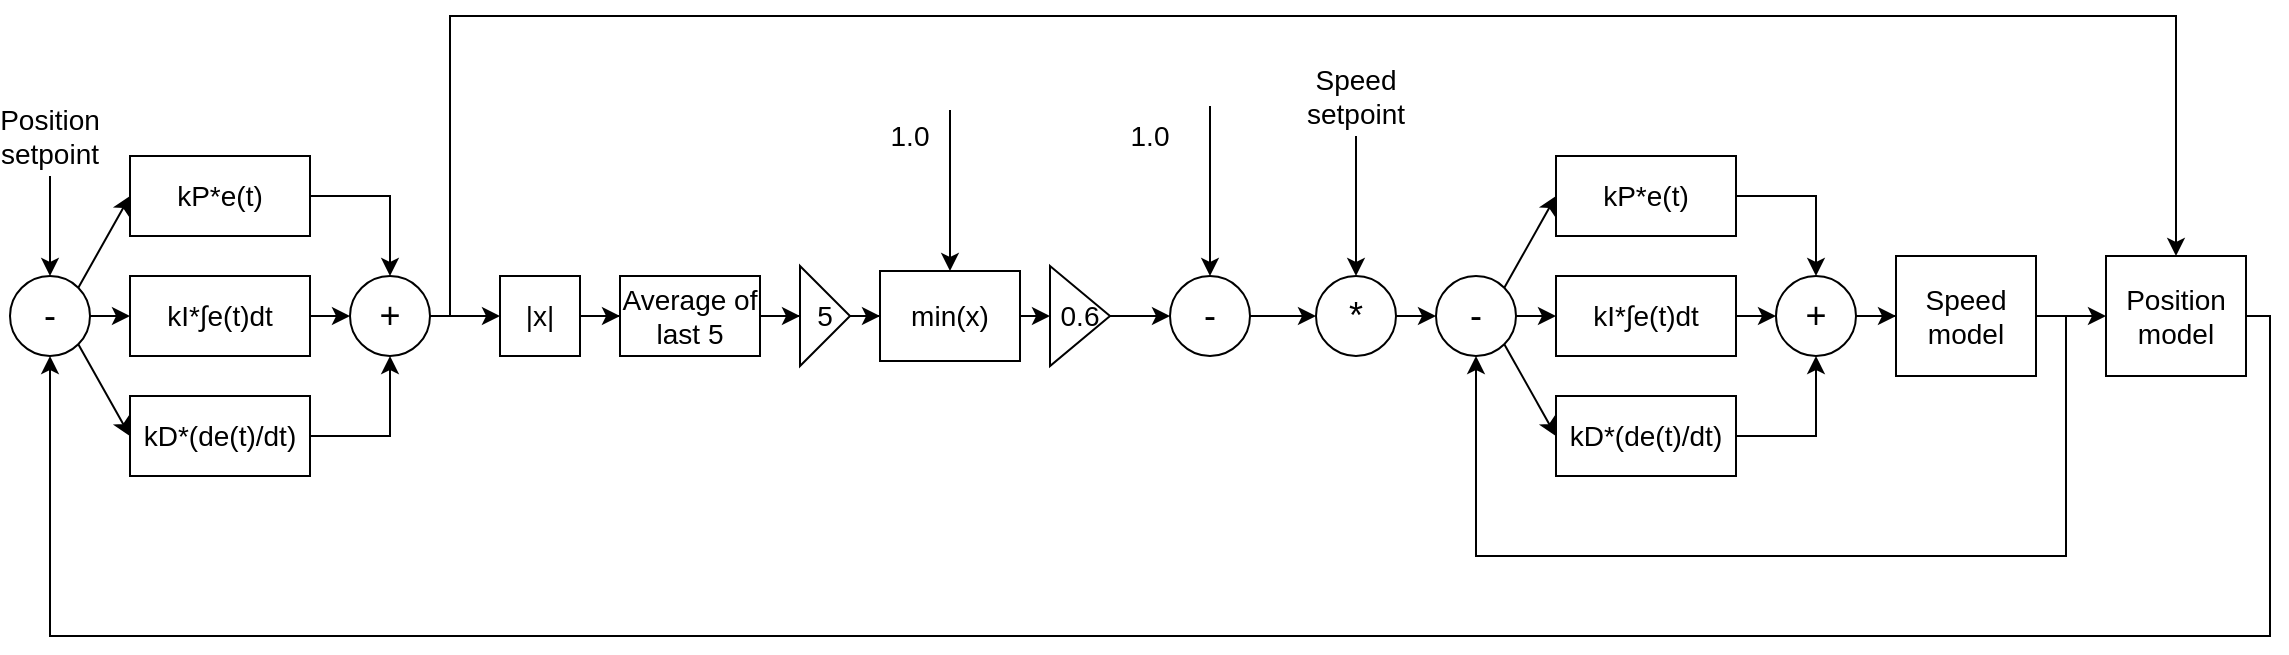 <mxfile version="11.3.0" type="device" pages="1"><diagram id="Rs4Fnhnnhc_Kfo-lZXYt" name="Page-1"><mxGraphModel dx="1408" dy="794" grid="1" gridSize="10" guides="1" tooltips="1" connect="1" arrows="1" fold="1" page="1" pageScale="1" pageWidth="1169" pageHeight="827" math="0" shadow="0"><root><mxCell id="0"/><mxCell id="1" parent="0"/><mxCell id="k39eWDqd-ZyoGI6UEi0E-3" value="&lt;font style=&quot;font-size: 14px&quot;&gt;&lt;span style=&quot;white-space: normal&quot;&gt;kI*&lt;/span&gt;&lt;span class=&quot;st&quot; style=&quot;white-space: normal&quot;&gt;∫&lt;/span&gt;&lt;span style=&quot;white-space: normal&quot;&gt;e(t)dt&lt;/span&gt;&lt;/font&gt;" style="rounded=0;whiteSpace=wrap;html=1;" vertex="1" parent="1"><mxGeometry x="160" y="180" width="90" height="40" as="geometry"/></mxCell><mxCell id="k39eWDqd-ZyoGI6UEi0E-4" value="&lt;span style=&quot;white-space: normal&quot;&gt;&lt;font style=&quot;font-size: 14px&quot;&gt;kP*e(t)&lt;/font&gt;&lt;/span&gt;" style="rounded=0;whiteSpace=wrap;html=1;" vertex="1" parent="1"><mxGeometry x="160" y="120" width="90" height="40" as="geometry"/></mxCell><mxCell id="k39eWDqd-ZyoGI6UEi0E-5" value="&lt;span style=&quot;white-space: normal&quot;&gt;&lt;font style=&quot;font-size: 14px&quot;&gt;kD*(de(t)/dt)&lt;/font&gt;&lt;/span&gt;" style="rounded=0;whiteSpace=wrap;html=1;" vertex="1" parent="1"><mxGeometry x="160" y="240" width="90" height="40" as="geometry"/></mxCell><mxCell id="k39eWDqd-ZyoGI6UEi0E-6" value="&lt;font style=&quot;font-size: 18px&quot;&gt;+&lt;/font&gt;" style="ellipse;whiteSpace=wrap;html=1;aspect=fixed;" vertex="1" parent="1"><mxGeometry x="270" y="180" width="40" height="40" as="geometry"/></mxCell><mxCell id="k39eWDqd-ZyoGI6UEi0E-7" value="" style="endArrow=classic;html=1;entryX=0;entryY=0.5;entryDx=0;entryDy=0;" edge="1" parent="1" source="k39eWDqd-ZyoGI6UEi0E-3" target="k39eWDqd-ZyoGI6UEi0E-6"><mxGeometry width="50" height="50" relative="1" as="geometry"><mxPoint x="180" y="350" as="sourcePoint"/><mxPoint x="230" y="300" as="targetPoint"/></mxGeometry></mxCell><mxCell id="k39eWDqd-ZyoGI6UEi0E-8" value="" style="endArrow=classic;html=1;entryX=0.5;entryY=0;entryDx=0;entryDy=0;exitX=1;exitY=0.5;exitDx=0;exitDy=0;rounded=0;" edge="1" parent="1" source="k39eWDqd-ZyoGI6UEi0E-4" target="k39eWDqd-ZyoGI6UEi0E-6"><mxGeometry width="50" height="50" relative="1" as="geometry"><mxPoint x="180" y="350" as="sourcePoint"/><mxPoint x="230" y="300" as="targetPoint"/><Array as="points"><mxPoint x="290" y="140"/></Array></mxGeometry></mxCell><mxCell id="k39eWDqd-ZyoGI6UEi0E-9" value="" style="endArrow=classic;html=1;entryX=0.5;entryY=1;entryDx=0;entryDy=0;exitX=1;exitY=0.5;exitDx=0;exitDy=0;rounded=0;" edge="1" parent="1" source="k39eWDqd-ZyoGI6UEi0E-5" target="k39eWDqd-ZyoGI6UEi0E-6"><mxGeometry width="50" height="50" relative="1" as="geometry"><mxPoint x="310" y="340" as="sourcePoint"/><mxPoint x="360" y="290" as="targetPoint"/><Array as="points"><mxPoint x="290" y="260"/></Array></mxGeometry></mxCell><mxCell id="k39eWDqd-ZyoGI6UEi0E-36" value="" style="edgeStyle=orthogonalEdgeStyle;rounded=0;orthogonalLoop=1;jettySize=auto;html=1;" edge="1" parent="1" source="k39eWDqd-ZyoGI6UEi0E-6" target="k39eWDqd-ZyoGI6UEi0E-35"><mxGeometry relative="1" as="geometry"><mxPoint x="325" y="200" as="sourcePoint"/></mxGeometry></mxCell><mxCell id="k39eWDqd-ZyoGI6UEi0E-13" value="&lt;font style=&quot;font-size: 18px&quot;&gt;-&lt;/font&gt;" style="ellipse;whiteSpace=wrap;html=1;aspect=fixed;" vertex="1" parent="1"><mxGeometry x="100" y="180" width="40" height="40" as="geometry"/></mxCell><mxCell id="k39eWDqd-ZyoGI6UEi0E-15" value="" style="endArrow=classic;html=1;entryX=0;entryY=0.5;entryDx=0;entryDy=0;exitX=1;exitY=0.5;exitDx=0;exitDy=0;" edge="1" parent="1" source="k39eWDqd-ZyoGI6UEi0E-13" target="k39eWDqd-ZyoGI6UEi0E-3"><mxGeometry width="50" height="50" relative="1" as="geometry"><mxPoint x="90" y="420" as="sourcePoint"/><mxPoint x="140" y="370" as="targetPoint"/></mxGeometry></mxCell><mxCell id="k39eWDqd-ZyoGI6UEi0E-16" value="" style="endArrow=classic;html=1;entryX=0;entryY=0.5;entryDx=0;entryDy=0;exitX=1;exitY=0;exitDx=0;exitDy=0;" edge="1" parent="1" source="k39eWDqd-ZyoGI6UEi0E-13" target="k39eWDqd-ZyoGI6UEi0E-4"><mxGeometry width="50" height="50" relative="1" as="geometry"><mxPoint x="90" y="420" as="sourcePoint"/><mxPoint x="140" y="370" as="targetPoint"/></mxGeometry></mxCell><mxCell id="k39eWDqd-ZyoGI6UEi0E-17" value="" style="endArrow=classic;html=1;entryX=0;entryY=0.5;entryDx=0;entryDy=0;exitX=1;exitY=1;exitDx=0;exitDy=0;" edge="1" parent="1" source="k39eWDqd-ZyoGI6UEi0E-13" target="k39eWDqd-ZyoGI6UEi0E-5"><mxGeometry width="50" height="50" relative="1" as="geometry"><mxPoint x="90" y="420" as="sourcePoint"/><mxPoint x="140" y="370" as="targetPoint"/></mxGeometry></mxCell><mxCell id="k39eWDqd-ZyoGI6UEi0E-18" value="" style="endArrow=classic;html=1;entryX=0.5;entryY=0;entryDx=0;entryDy=0;" edge="1" parent="1" target="k39eWDqd-ZyoGI6UEi0E-13"><mxGeometry width="50" height="50" relative="1" as="geometry"><mxPoint x="120" y="130" as="sourcePoint"/><mxPoint x="150" y="370" as="targetPoint"/></mxGeometry></mxCell><mxCell id="k39eWDqd-ZyoGI6UEi0E-19" value="&lt;font style=&quot;font-size: 14px&quot;&gt;Position setpoint&lt;/font&gt;" style="text;html=1;strokeColor=none;fillColor=none;align=center;verticalAlign=middle;whiteSpace=wrap;rounded=0;" vertex="1" parent="1"><mxGeometry x="100" y="100" width="40" height="20" as="geometry"/></mxCell><mxCell id="k39eWDqd-ZyoGI6UEi0E-20" value="&lt;font style=&quot;font-size: 14px&quot;&gt;&lt;span style=&quot;white-space: normal&quot;&gt;kI*&lt;/span&gt;&lt;span class=&quot;st&quot; style=&quot;white-space: normal&quot;&gt;∫&lt;/span&gt;&lt;span style=&quot;white-space: normal&quot;&gt;e(t)dt&lt;/span&gt;&lt;/font&gt;" style="rounded=0;whiteSpace=wrap;html=1;" vertex="1" parent="1"><mxGeometry x="873" y="180" width="90" height="40" as="geometry"/></mxCell><mxCell id="k39eWDqd-ZyoGI6UEi0E-21" value="&lt;span style=&quot;white-space: normal&quot;&gt;&lt;font style=&quot;font-size: 14px&quot;&gt;kP*e(t)&lt;/font&gt;&lt;/span&gt;" style="rounded=0;whiteSpace=wrap;html=1;" vertex="1" parent="1"><mxGeometry x="873" y="120" width="90" height="40" as="geometry"/></mxCell><mxCell id="k39eWDqd-ZyoGI6UEi0E-22" value="&lt;span style=&quot;white-space: normal&quot;&gt;&lt;font style=&quot;font-size: 14px&quot;&gt;kD*(de(t)/dt)&lt;/font&gt;&lt;/span&gt;" style="rounded=0;whiteSpace=wrap;html=1;" vertex="1" parent="1"><mxGeometry x="873" y="240" width="90" height="40" as="geometry"/></mxCell><mxCell id="k39eWDqd-ZyoGI6UEi0E-63" value="" style="edgeStyle=orthogonalEdgeStyle;rounded=0;orthogonalLoop=1;jettySize=auto;html=1;" edge="1" parent="1" source="k39eWDqd-ZyoGI6UEi0E-23" target="k39eWDqd-ZyoGI6UEi0E-62"><mxGeometry relative="1" as="geometry"/></mxCell><mxCell id="k39eWDqd-ZyoGI6UEi0E-23" value="&lt;font style=&quot;font-size: 18px&quot;&gt;+&lt;/font&gt;" style="ellipse;whiteSpace=wrap;html=1;aspect=fixed;" vertex="1" parent="1"><mxGeometry x="983" y="180" width="40" height="40" as="geometry"/></mxCell><mxCell id="k39eWDqd-ZyoGI6UEi0E-24" value="" style="endArrow=classic;html=1;entryX=0;entryY=0.5;entryDx=0;entryDy=0;" edge="1" parent="1" source="k39eWDqd-ZyoGI6UEi0E-20" target="k39eWDqd-ZyoGI6UEi0E-23"><mxGeometry width="50" height="50" relative="1" as="geometry"><mxPoint x="873" y="350" as="sourcePoint"/><mxPoint x="923" y="300" as="targetPoint"/></mxGeometry></mxCell><mxCell id="k39eWDqd-ZyoGI6UEi0E-25" value="" style="endArrow=classic;html=1;entryX=0.5;entryY=0;entryDx=0;entryDy=0;exitX=1;exitY=0.5;exitDx=0;exitDy=0;rounded=0;" edge="1" parent="1" source="k39eWDqd-ZyoGI6UEi0E-21" target="k39eWDqd-ZyoGI6UEi0E-23"><mxGeometry width="50" height="50" relative="1" as="geometry"><mxPoint x="873" y="350" as="sourcePoint"/><mxPoint x="923" y="300" as="targetPoint"/><Array as="points"><mxPoint x="1003" y="140"/></Array></mxGeometry></mxCell><mxCell id="k39eWDqd-ZyoGI6UEi0E-26" value="" style="endArrow=classic;html=1;entryX=0.5;entryY=1;entryDx=0;entryDy=0;exitX=1;exitY=0.5;exitDx=0;exitDy=0;rounded=0;" edge="1" parent="1" source="k39eWDqd-ZyoGI6UEi0E-22" target="k39eWDqd-ZyoGI6UEi0E-23"><mxGeometry width="50" height="50" relative="1" as="geometry"><mxPoint x="1003" y="340" as="sourcePoint"/><mxPoint x="1053" y="290" as="targetPoint"/><Array as="points"><mxPoint x="1003" y="260"/></Array></mxGeometry></mxCell><mxCell id="k39eWDqd-ZyoGI6UEi0E-27" value="&lt;font style=&quot;font-size: 18px&quot;&gt;-&lt;/font&gt;" style="ellipse;whiteSpace=wrap;html=1;aspect=fixed;" vertex="1" parent="1"><mxGeometry x="813" y="180" width="40" height="40" as="geometry"/></mxCell><mxCell id="k39eWDqd-ZyoGI6UEi0E-28" value="" style="endArrow=classic;html=1;entryX=0;entryY=0.5;entryDx=0;entryDy=0;exitX=1;exitY=0.5;exitDx=0;exitDy=0;" edge="1" parent="1" source="k39eWDqd-ZyoGI6UEi0E-27" target="k39eWDqd-ZyoGI6UEi0E-20"><mxGeometry width="50" height="50" relative="1" as="geometry"><mxPoint x="813" y="420" as="sourcePoint"/><mxPoint x="863" y="370" as="targetPoint"/></mxGeometry></mxCell><mxCell id="k39eWDqd-ZyoGI6UEi0E-29" value="" style="endArrow=classic;html=1;entryX=0;entryY=0.5;entryDx=0;entryDy=0;exitX=1;exitY=0;exitDx=0;exitDy=0;" edge="1" parent="1" source="k39eWDqd-ZyoGI6UEi0E-27" target="k39eWDqd-ZyoGI6UEi0E-21"><mxGeometry width="50" height="50" relative="1" as="geometry"><mxPoint x="813" y="420" as="sourcePoint"/><mxPoint x="863" y="370" as="targetPoint"/></mxGeometry></mxCell><mxCell id="k39eWDqd-ZyoGI6UEi0E-30" value="" style="endArrow=classic;html=1;entryX=0;entryY=0.5;entryDx=0;entryDy=0;exitX=1;exitY=1;exitDx=0;exitDy=0;" edge="1" parent="1" source="k39eWDqd-ZyoGI6UEi0E-27" target="k39eWDqd-ZyoGI6UEi0E-22"><mxGeometry width="50" height="50" relative="1" as="geometry"><mxPoint x="813" y="420" as="sourcePoint"/><mxPoint x="863" y="370" as="targetPoint"/></mxGeometry></mxCell><mxCell id="k39eWDqd-ZyoGI6UEi0E-31" value="" style="endArrow=classic;html=1;entryX=0.5;entryY=0;entryDx=0;entryDy=0;" edge="1" parent="1" target="k39eWDqd-ZyoGI6UEi0E-32"><mxGeometry width="50" height="50" relative="1" as="geometry"><mxPoint x="700" y="95" as="sourcePoint"/><mxPoint x="650" y="290" as="targetPoint"/></mxGeometry></mxCell><mxCell id="k39eWDqd-ZyoGI6UEi0E-54" value="" style="edgeStyle=orthogonalEdgeStyle;rounded=0;orthogonalLoop=1;jettySize=auto;html=1;entryX=0;entryY=0.5;entryDx=0;entryDy=0;" edge="1" parent="1" source="k39eWDqd-ZyoGI6UEi0E-32" target="k39eWDqd-ZyoGI6UEi0E-52"><mxGeometry relative="1" as="geometry"><mxPoint x="800" y="200" as="targetPoint"/></mxGeometry></mxCell><mxCell id="k39eWDqd-ZyoGI6UEi0E-32" value="&lt;font style=&quot;font-size: 18px&quot;&gt;-&lt;/font&gt;" style="ellipse;whiteSpace=wrap;html=1;aspect=fixed;" vertex="1" parent="1"><mxGeometry x="680" y="180" width="40" height="40" as="geometry"/></mxCell><mxCell id="k39eWDqd-ZyoGI6UEi0E-38" value="" style="edgeStyle=orthogonalEdgeStyle;rounded=0;orthogonalLoop=1;jettySize=auto;html=1;" edge="1" parent="1" source="k39eWDqd-ZyoGI6UEi0E-35" target="k39eWDqd-ZyoGI6UEi0E-37"><mxGeometry relative="1" as="geometry"/></mxCell><mxCell id="k39eWDqd-ZyoGI6UEi0E-35" value="&lt;font style=&quot;font-size: 14px&quot;&gt;|x|&lt;/font&gt;" style="rounded=0;whiteSpace=wrap;html=1;" vertex="1" parent="1"><mxGeometry x="345" y="180" width="40" height="40" as="geometry"/></mxCell><mxCell id="k39eWDqd-ZyoGI6UEi0E-41" value="" style="edgeStyle=orthogonalEdgeStyle;rounded=0;orthogonalLoop=1;jettySize=auto;html=1;" edge="1" parent="1" source="k39eWDqd-ZyoGI6UEi0E-37" target="k39eWDqd-ZyoGI6UEi0E-39"><mxGeometry relative="1" as="geometry"/></mxCell><mxCell id="k39eWDqd-ZyoGI6UEi0E-37" value="&lt;font style=&quot;font-size: 14px&quot;&gt;Average of last 5&lt;/font&gt;" style="rounded=0;whiteSpace=wrap;html=1;" vertex="1" parent="1"><mxGeometry x="405" y="180" width="70" height="40" as="geometry"/></mxCell><mxCell id="k39eWDqd-ZyoGI6UEi0E-43" value="" style="edgeStyle=orthogonalEdgeStyle;rounded=0;orthogonalLoop=1;jettySize=auto;html=1;" edge="1" parent="1" source="k39eWDqd-ZyoGI6UEi0E-39" target="k39eWDqd-ZyoGI6UEi0E-42"><mxGeometry relative="1" as="geometry"/></mxCell><mxCell id="k39eWDqd-ZyoGI6UEi0E-39" value="&lt;font style=&quot;font-size: 14px&quot;&gt;5&lt;/font&gt;" style="triangle;whiteSpace=wrap;html=1;" vertex="1" parent="1"><mxGeometry x="495" y="175" width="25" height="50" as="geometry"/></mxCell><mxCell id="k39eWDqd-ZyoGI6UEi0E-42" value="&lt;font style=&quot;font-size: 14px&quot;&gt;min(x)&lt;/font&gt;" style="rounded=0;whiteSpace=wrap;html=1;" vertex="1" parent="1"><mxGeometry x="535" y="177.5" width="70" height="45" as="geometry"/></mxCell><mxCell id="k39eWDqd-ZyoGI6UEi0E-44" value="&lt;font style=&quot;font-size: 14px&quot;&gt;1.0&lt;/font&gt;" style="text;html=1;strokeColor=none;fillColor=none;align=center;verticalAlign=middle;whiteSpace=wrap;rounded=0;" vertex="1" parent="1"><mxGeometry x="530" y="100" width="40" height="20" as="geometry"/></mxCell><mxCell id="k39eWDqd-ZyoGI6UEi0E-45" value="" style="endArrow=classic;html=1;entryX=0.5;entryY=0;entryDx=0;entryDy=0;" edge="1" parent="1" target="k39eWDqd-ZyoGI6UEi0E-42"><mxGeometry width="50" height="50" relative="1" as="geometry"><mxPoint x="570" y="97" as="sourcePoint"/><mxPoint x="5" y="300" as="targetPoint"/></mxGeometry></mxCell><mxCell id="k39eWDqd-ZyoGI6UEi0E-51" value="" style="edgeStyle=orthogonalEdgeStyle;rounded=0;orthogonalLoop=1;jettySize=auto;html=1;" edge="1" parent="1" source="k39eWDqd-ZyoGI6UEi0E-46"><mxGeometry relative="1" as="geometry"><mxPoint x="680" y="200" as="targetPoint"/></mxGeometry></mxCell><mxCell id="k39eWDqd-ZyoGI6UEi0E-46" value="&lt;font style=&quot;font-size: 14px&quot;&gt;0.6&lt;/font&gt;" style="triangle;whiteSpace=wrap;html=1;" vertex="1" parent="1"><mxGeometry x="620" y="175" width="30" height="50" as="geometry"/></mxCell><mxCell id="k39eWDqd-ZyoGI6UEi0E-47" value="&lt;font style=&quot;font-size: 14px&quot;&gt;1.0&lt;/font&gt;" style="text;html=1;strokeColor=none;fillColor=none;align=center;verticalAlign=middle;whiteSpace=wrap;rounded=0;" vertex="1" parent="1"><mxGeometry x="650" y="100" width="40" height="20" as="geometry"/></mxCell><mxCell id="k39eWDqd-ZyoGI6UEi0E-52" value="&lt;span style=&quot;font-size: 18px&quot;&gt;*&lt;/span&gt;" style="ellipse;whiteSpace=wrap;html=1;aspect=fixed;" vertex="1" parent="1"><mxGeometry x="753" y="180" width="40" height="40" as="geometry"/></mxCell><mxCell id="k39eWDqd-ZyoGI6UEi0E-55" value="" style="endArrow=classic;html=1;entryX=0.5;entryY=0;entryDx=0;entryDy=0;" edge="1" parent="1" target="k39eWDqd-ZyoGI6UEi0E-52"><mxGeometry width="50" height="50" relative="1" as="geometry"><mxPoint x="773" y="110" as="sourcePoint"/><mxPoint x="710" y="190" as="targetPoint"/></mxGeometry></mxCell><mxCell id="k39eWDqd-ZyoGI6UEi0E-56" value="&lt;font style=&quot;font-size: 14px&quot;&gt;Speed&lt;br&gt;setpoint&lt;br&gt;&lt;/font&gt;" style="text;html=1;strokeColor=none;fillColor=none;align=center;verticalAlign=middle;whiteSpace=wrap;rounded=0;" vertex="1" parent="1"><mxGeometry x="753" y="80" width="40" height="20" as="geometry"/></mxCell><mxCell id="k39eWDqd-ZyoGI6UEi0E-57" value="" style="endArrow=classic;html=1;entryX=0;entryY=0.5;entryDx=0;entryDy=0;exitX=1;exitY=0.5;exitDx=0;exitDy=0;" edge="1" parent="1" source="k39eWDqd-ZyoGI6UEi0E-52" target="k39eWDqd-ZyoGI6UEi0E-27"><mxGeometry width="50" height="50" relative="1" as="geometry"><mxPoint x="43" y="350" as="sourcePoint"/><mxPoint x="93" y="300" as="targetPoint"/></mxGeometry></mxCell><mxCell id="k39eWDqd-ZyoGI6UEi0E-61" value="" style="endArrow=classic;html=1;entryX=0;entryY=0.5;entryDx=0;entryDy=0;" edge="1" parent="1" source="k39eWDqd-ZyoGI6UEi0E-42" target="k39eWDqd-ZyoGI6UEi0E-46"><mxGeometry width="50" height="50" relative="1" as="geometry"><mxPoint x="45" y="350" as="sourcePoint"/><mxPoint x="95" y="300" as="targetPoint"/></mxGeometry></mxCell><mxCell id="k39eWDqd-ZyoGI6UEi0E-70" value="" style="edgeStyle=orthogonalEdgeStyle;rounded=0;orthogonalLoop=1;jettySize=auto;html=1;" edge="1" parent="1" source="k39eWDqd-ZyoGI6UEi0E-62" target="k39eWDqd-ZyoGI6UEi0E-69"><mxGeometry relative="1" as="geometry"/></mxCell><mxCell id="k39eWDqd-ZyoGI6UEi0E-62" value="&lt;font style=&quot;font-size: 14px&quot;&gt;Speed model&lt;/font&gt;" style="rounded=0;whiteSpace=wrap;html=1;" vertex="1" parent="1"><mxGeometry x="1043" y="170" width="70" height="60" as="geometry"/></mxCell><mxCell id="k39eWDqd-ZyoGI6UEi0E-69" value="&lt;font style=&quot;font-size: 14px&quot;&gt;Position model&lt;/font&gt;" style="rounded=0;whiteSpace=wrap;html=1;" vertex="1" parent="1"><mxGeometry x="1148" y="170" width="70" height="60" as="geometry"/></mxCell><mxCell id="k39eWDqd-ZyoGI6UEi0E-66" value="" style="endArrow=classic;html=1;exitX=1;exitY=0.5;exitDx=0;exitDy=0;entryX=0.5;entryY=1;entryDx=0;entryDy=0;rounded=0;" edge="1" parent="1" source="k39eWDqd-ZyoGI6UEi0E-62" target="k39eWDqd-ZyoGI6UEi0E-27"><mxGeometry width="50" height="50" relative="1" as="geometry"><mxPoint x="193" y="350" as="sourcePoint"/><mxPoint x="243" y="300" as="targetPoint"/><Array as="points"><mxPoint x="1128" y="200"/><mxPoint x="1128" y="320"/><mxPoint x="833" y="320"/></Array></mxGeometry></mxCell><mxCell id="k39eWDqd-ZyoGI6UEi0E-71" value="" style="endArrow=classic;html=1;exitX=1;exitY=0.5;exitDx=0;exitDy=0;entryX=0.5;entryY=1;entryDx=0;entryDy=0;rounded=0;" edge="1" parent="1" source="k39eWDqd-ZyoGI6UEi0E-69" target="k39eWDqd-ZyoGI6UEi0E-13"><mxGeometry width="50" height="50" relative="1" as="geometry"><mxPoint x="240" y="400" as="sourcePoint"/><mxPoint x="1310" y="200" as="targetPoint"/><Array as="points"><mxPoint x="1230" y="200"/><mxPoint x="1230" y="360"/><mxPoint x="120" y="360"/></Array></mxGeometry></mxCell><mxCell id="k39eWDqd-ZyoGI6UEi0E-73" value="" style="endArrow=classic;html=1;entryX=0.5;entryY=0;entryDx=0;entryDy=0;rounded=0;" edge="1" parent="1" source="k39eWDqd-ZyoGI6UEi0E-6" target="k39eWDqd-ZyoGI6UEi0E-69"><mxGeometry width="50" height="50" relative="1" as="geometry"><mxPoint x="90" y="440" as="sourcePoint"/><mxPoint x="140" y="390" as="targetPoint"/><Array as="points"><mxPoint x="320" y="200"/><mxPoint x="320" y="50"/><mxPoint x="1183" y="50"/></Array></mxGeometry></mxCell></root></mxGraphModel></diagram></mxfile>